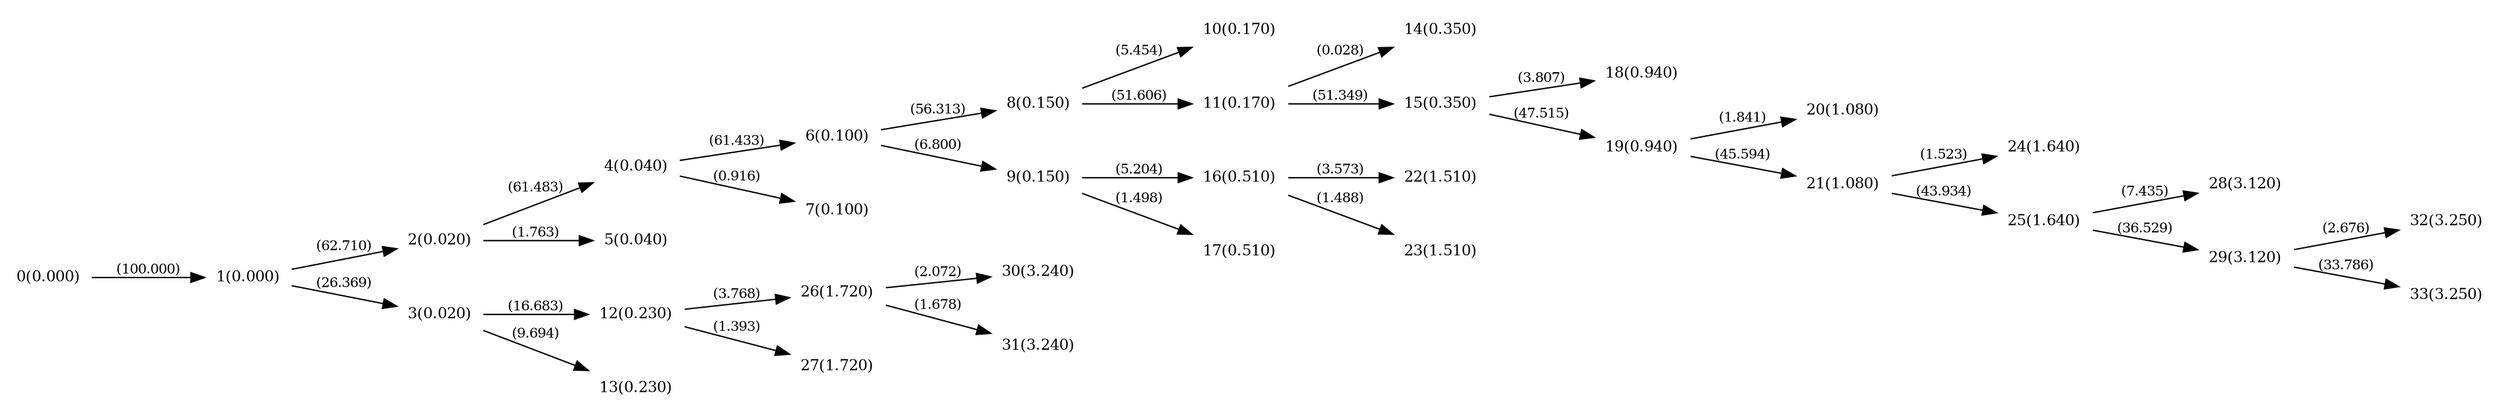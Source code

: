 digraph "graph" {

rankdir="LR";
node [shape=plaintext, fontsize=11];
edge [fontsize=10];

0 [label="0(0.000)"];
1 [label="1(0.000)"];
2 [label="2(0.020)"];
3 [label="3(0.020)"];
4 [label="4(0.040)"];
5 [label="5(0.040)"];
6 [label="6(0.100)"];
7 [label="7(0.100)"];
8 [label="8(0.150)"];
9 [label="9(0.150)"];
10 [label="10(0.170)"];
11 [label="11(0.170)"];
12 [label="12(0.230)"];
13 [label="13(0.230)"];
14 [label="14(0.350)"];
15 [label="15(0.350)"];
16 [label="16(0.510)"];
17 [label="17(0.510)"];
18 [label="18(0.940)"];
19 [label="19(0.940)"];
20 [label="20(1.080)"];
21 [label="21(1.080)"];
22 [label="22(1.510)"];
23 [label="23(1.510)"];
24 [label="24(1.640)"];
25 [label="25(1.640)"];
26 [label="26(1.720)"];
27 [label="27(1.720)"];
28 [label="28(3.120)"];
29 [label="29(3.120)"];
30 [label="30(3.240)"];
31 [label="31(3.240)"];
32 [label="32(3.250)"];
33 [label="33(3.250)"];

0->1 [label="(100.000)"];
1->2 [label="(62.710)"];
1->3 [label="(26.369)"];
2->4 [label="(61.483)"];
2->5 [label="(1.763)"];
4->6 [label="(61.433)"];
4->7 [label="(0.916)"];
6->8 [label="(56.313)"];
6->9 [label="(6.800)"];
8->10 [label="(5.454)"];
8->11 [label="(51.606)"];
3->12 [label="(16.683)"];
3->13 [label="(9.694)"];
11->14 [label="(0.028)"];
11->15 [label="(51.349)"];
9->16 [label="(5.204)"];
9->17 [label="(1.498)"];
15->18 [label="(3.807)"];
15->19 [label="(47.515)"];
19->20 [label="(1.841)"];
19->21 [label="(45.594)"];
16->22 [label="(3.573)"];
16->23 [label="(1.488)"];
21->24 [label="(1.523)"];
21->25 [label="(43.934)"];
12->26 [label="(3.768)"];
12->27 [label="(1.393)"];
25->28 [label="(7.435)"];
25->29 [label="(36.529)"];
26->30 [label="(2.072)"];
26->31 [label="(1.678)"];
29->32 [label="(2.676)"];
29->33 [label="(33.786)"];

}

